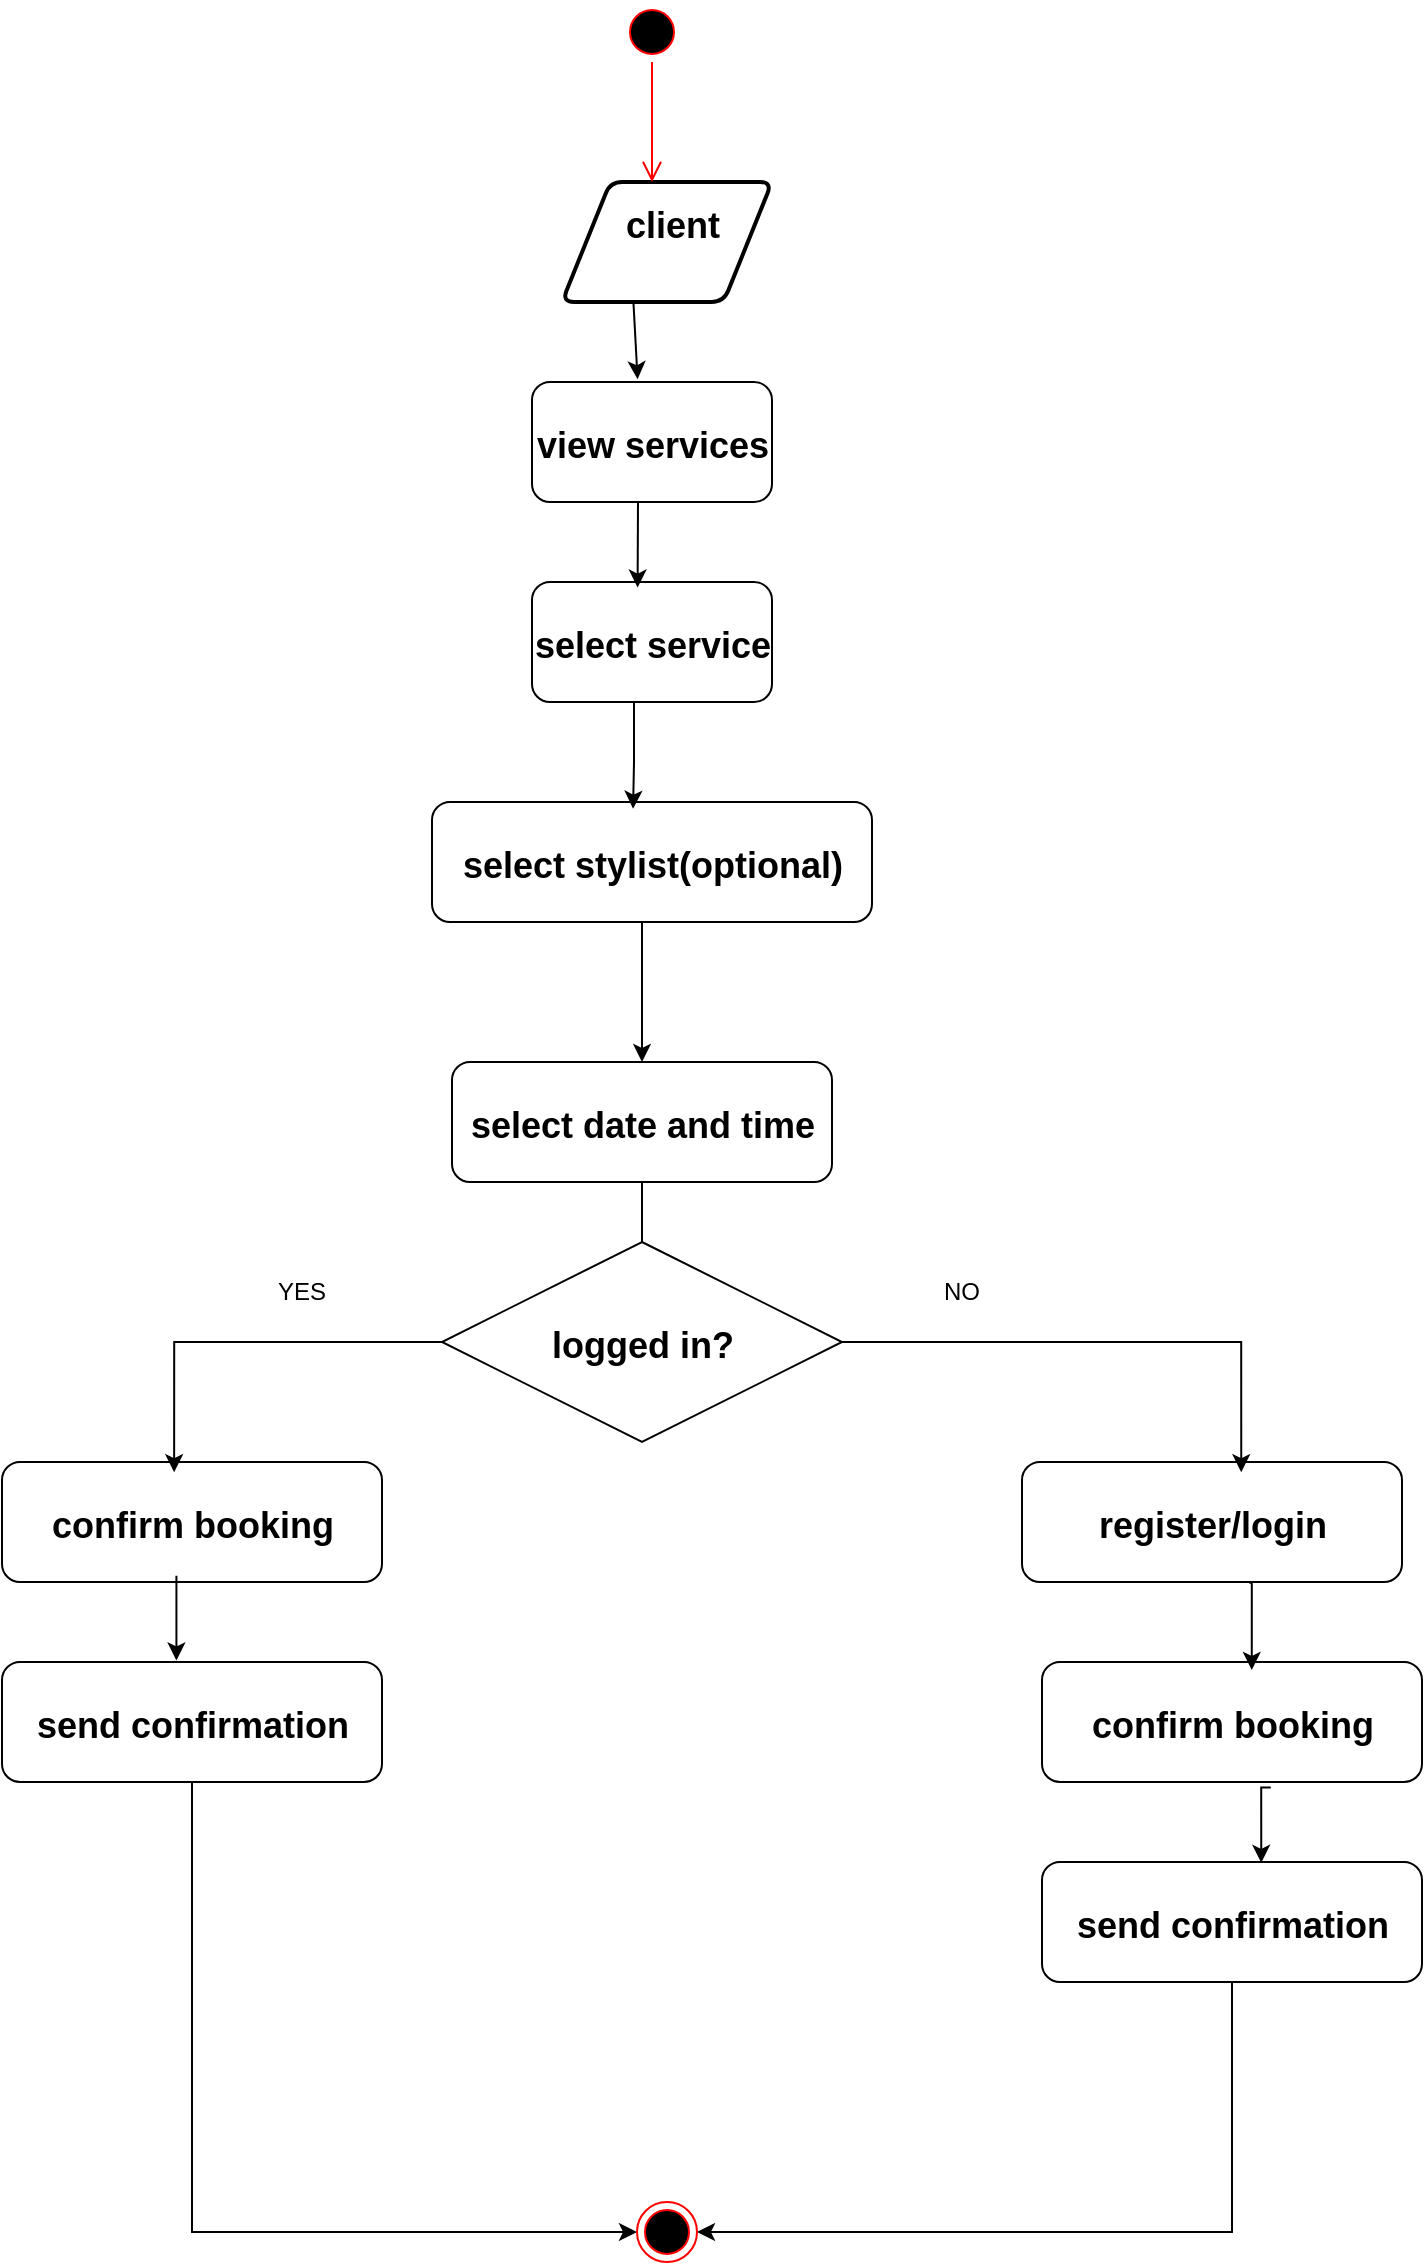<mxfile version="28.2.5">
  <diagram name="UseCase" id="Lpp4saTkHtJzFjESgAgC">
    <mxGraphModel grid="1" page="1" gridSize="10" guides="1" tooltips="1" connect="1" arrows="1" fold="1" pageScale="1" pageWidth="850" pageHeight="1100" math="0" shadow="0">
      <root>
        <mxCell id="0" />
        <mxCell id="1" parent="0" />
        <mxCell id="vLiRIz-cvGZn9MA9HLF_-4" value="" style="shape=parallelogram;html=1;strokeWidth=2;perimeter=parallelogramPerimeter;whiteSpace=wrap;rounded=1;arcSize=12;size=0.23;" vertex="1" parent="1">
          <mxGeometry x="300" width="105" height="60" as="geometry" />
        </mxCell>
        <mxCell id="vLiRIz-cvGZn9MA9HLF_-5" value="&lt;font style=&quot;font-size: 18px;&quot;&gt;client&lt;/font&gt;" style="text;strokeColor=none;fillColor=none;html=1;fontSize=24;fontStyle=1;verticalAlign=middle;align=center;" vertex="1" parent="1">
          <mxGeometry x="305" width="100" height="40" as="geometry" />
        </mxCell>
        <mxCell id="vLiRIz-cvGZn9MA9HLF_-7" value="" style="rounded=1;whiteSpace=wrap;html=1;" vertex="1" parent="1">
          <mxGeometry x="285" y="100" width="120" height="60" as="geometry" />
        </mxCell>
        <mxCell id="vLiRIz-cvGZn9MA9HLF_-8" value="&lt;font style=&quot;font-size: 18px;&quot;&gt;view services&lt;/font&gt;" style="text;strokeColor=none;fillColor=none;html=1;fontSize=24;fontStyle=1;verticalAlign=middle;align=center;" vertex="1" parent="1">
          <mxGeometry x="295" y="110" width="100" height="40" as="geometry" />
        </mxCell>
        <mxCell id="vLiRIz-cvGZn9MA9HLF_-9" value="" style="rounded=1;whiteSpace=wrap;html=1;" vertex="1" parent="1">
          <mxGeometry x="285" y="200" width="120" height="60" as="geometry" />
        </mxCell>
        <mxCell id="vLiRIz-cvGZn9MA9HLF_-10" value="&lt;font style=&quot;font-size: 18px;&quot;&gt;select service&lt;/font&gt;" style="text;strokeColor=none;fillColor=none;html=1;fontSize=24;fontStyle=1;verticalAlign=middle;align=center;" vertex="1" parent="1">
          <mxGeometry x="295" y="210" width="100" height="40" as="geometry" />
        </mxCell>
        <mxCell id="vLiRIz-cvGZn9MA9HLF_-38" style="edgeStyle=orthogonalEdgeStyle;rounded=0;orthogonalLoop=1;jettySize=auto;html=1;entryX=0.5;entryY=0;entryDx=0;entryDy=0;" edge="1" parent="1" source="vLiRIz-cvGZn9MA9HLF_-11" target="vLiRIz-cvGZn9MA9HLF_-13">
          <mxGeometry relative="1" as="geometry">
            <Array as="points">
              <mxPoint x="340" y="390" />
              <mxPoint x="340" y="390" />
            </Array>
          </mxGeometry>
        </mxCell>
        <mxCell id="vLiRIz-cvGZn9MA9HLF_-11" value="" style="rounded=1;whiteSpace=wrap;html=1;" vertex="1" parent="1">
          <mxGeometry x="235" y="310" width="220" height="60" as="geometry" />
        </mxCell>
        <mxCell id="vLiRIz-cvGZn9MA9HLF_-12" value="&lt;font style=&quot;font-size: 18px;&quot;&gt;select stylist(optional)&lt;/font&gt;" style="text;strokeColor=none;fillColor=none;html=1;fontSize=24;fontStyle=1;verticalAlign=middle;align=center;" vertex="1" parent="1">
          <mxGeometry x="295" y="325" width="100" height="30" as="geometry" />
        </mxCell>
        <mxCell id="vLiRIz-cvGZn9MA9HLF_-40" value="" style="edgeStyle=orthogonalEdgeStyle;rounded=0;orthogonalLoop=1;jettySize=auto;html=1;" edge="1" parent="1" source="vLiRIz-cvGZn9MA9HLF_-13" target="vLiRIz-cvGZn9MA9HLF_-16">
          <mxGeometry relative="1" as="geometry" />
        </mxCell>
        <mxCell id="vLiRIz-cvGZn9MA9HLF_-13" value="" style="rounded=1;whiteSpace=wrap;html=1;" vertex="1" parent="1">
          <mxGeometry x="245" y="440" width="190" height="60" as="geometry" />
        </mxCell>
        <mxCell id="vLiRIz-cvGZn9MA9HLF_-14" value="&lt;font style=&quot;font-size: 18px;&quot;&gt;select date and time&lt;/font&gt;" style="text;strokeColor=none;fillColor=none;html=1;fontSize=24;fontStyle=1;verticalAlign=middle;align=center;" vertex="1" parent="1">
          <mxGeometry x="290" y="450" width="100" height="40" as="geometry" />
        </mxCell>
        <mxCell id="vLiRIz-cvGZn9MA9HLF_-15" value="" style="rhombus;whiteSpace=wrap;html=1;" vertex="1" parent="1">
          <mxGeometry x="240" y="530" width="200" height="100" as="geometry" />
        </mxCell>
        <mxCell id="vLiRIz-cvGZn9MA9HLF_-16" value="&lt;font style=&quot;font-size: 18px;&quot;&gt;logged in?&lt;/font&gt;" style="text;strokeColor=none;fillColor=none;html=1;fontSize=24;fontStyle=1;verticalAlign=middle;align=center;" vertex="1" parent="1">
          <mxGeometry x="290" y="560" width="100" height="40" as="geometry" />
        </mxCell>
        <mxCell id="vLiRIz-cvGZn9MA9HLF_-17" value="" style="rounded=1;whiteSpace=wrap;html=1;" vertex="1" parent="1">
          <mxGeometry x="20" y="640" width="190" height="60" as="geometry" />
        </mxCell>
        <mxCell id="vLiRIz-cvGZn9MA9HLF_-18" value="&lt;font style=&quot;font-size: 18px;&quot;&gt;confirm booking&lt;/font&gt;" style="text;strokeColor=none;fillColor=none;html=1;fontSize=24;fontStyle=1;verticalAlign=middle;align=center;" vertex="1" parent="1">
          <mxGeometry x="65" y="650" width="100" height="40" as="geometry" />
        </mxCell>
        <mxCell id="vLiRIz-cvGZn9MA9HLF_-19" value="" style="rounded=1;whiteSpace=wrap;html=1;" vertex="1" parent="1">
          <mxGeometry x="540" y="740" width="190" height="60" as="geometry" />
        </mxCell>
        <mxCell id="vLiRIz-cvGZn9MA9HLF_-20" value="&lt;font style=&quot;font-size: 18px;&quot;&gt;confirm booking&lt;/font&gt;" style="text;strokeColor=none;fillColor=none;html=1;fontSize=24;fontStyle=1;verticalAlign=middle;align=center;" vertex="1" parent="1">
          <mxGeometry x="585" y="750" width="100" height="40" as="geometry" />
        </mxCell>
        <mxCell id="vLiRIz-cvGZn9MA9HLF_-61" style="edgeStyle=orthogonalEdgeStyle;rounded=0;orthogonalLoop=1;jettySize=auto;html=1;entryX=0;entryY=0.5;entryDx=0;entryDy=0;" edge="1" parent="1" source="vLiRIz-cvGZn9MA9HLF_-21" target="vLiRIz-cvGZn9MA9HLF_-27">
          <mxGeometry relative="1" as="geometry">
            <mxPoint x="100" y="940" as="targetPoint" />
            <Array as="points">
              <mxPoint x="115" y="1025" />
            </Array>
          </mxGeometry>
        </mxCell>
        <mxCell id="vLiRIz-cvGZn9MA9HLF_-21" value="" style="rounded=1;whiteSpace=wrap;html=1;" vertex="1" parent="1">
          <mxGeometry x="20" y="740" width="190" height="60" as="geometry" />
        </mxCell>
        <mxCell id="vLiRIz-cvGZn9MA9HLF_-22" value="&lt;font style=&quot;font-size: 18px;&quot;&gt;send confirmation&lt;/font&gt;" style="text;strokeColor=none;fillColor=none;html=1;fontSize=24;fontStyle=1;verticalAlign=middle;align=center;" vertex="1" parent="1">
          <mxGeometry x="65" y="750" width="100" height="40" as="geometry" />
        </mxCell>
        <mxCell id="vLiRIz-cvGZn9MA9HLF_-23" value="" style="rounded=1;whiteSpace=wrap;html=1;" vertex="1" parent="1">
          <mxGeometry x="530" y="640" width="190" height="60" as="geometry" />
        </mxCell>
        <mxCell id="vLiRIz-cvGZn9MA9HLF_-24" value="&lt;font style=&quot;font-size: 18px;&quot;&gt;register/login&lt;/font&gt;" style="text;strokeColor=none;fillColor=none;html=1;fontSize=24;fontStyle=1;verticalAlign=middle;align=center;" vertex="1" parent="1">
          <mxGeometry x="575" y="650" width="100" height="40" as="geometry" />
        </mxCell>
        <mxCell id="vLiRIz-cvGZn9MA9HLF_-62" style="edgeStyle=orthogonalEdgeStyle;rounded=0;orthogonalLoop=1;jettySize=auto;html=1;entryX=1;entryY=0.5;entryDx=0;entryDy=0;" edge="1" parent="1" source="vLiRIz-cvGZn9MA9HLF_-25" target="vLiRIz-cvGZn9MA9HLF_-27">
          <mxGeometry relative="1" as="geometry">
            <Array as="points">
              <mxPoint x="635" y="1025" />
            </Array>
          </mxGeometry>
        </mxCell>
        <mxCell id="vLiRIz-cvGZn9MA9HLF_-25" value="" style="rounded=1;whiteSpace=wrap;html=1;" vertex="1" parent="1">
          <mxGeometry x="540" y="840" width="190" height="60" as="geometry" />
        </mxCell>
        <mxCell id="vLiRIz-cvGZn9MA9HLF_-26" value="&lt;font style=&quot;font-size: 18px;&quot;&gt;send confirmation&lt;/font&gt;" style="text;strokeColor=none;fillColor=none;html=1;fontSize=24;fontStyle=1;verticalAlign=middle;align=center;" vertex="1" parent="1">
          <mxGeometry x="585" y="850" width="100" height="40" as="geometry" />
        </mxCell>
        <mxCell id="vLiRIz-cvGZn9MA9HLF_-27" value="" style="ellipse;html=1;shape=endState;fillColor=#000000;strokeColor=#ff0000;" vertex="1" parent="1">
          <mxGeometry x="337.5" y="1010" width="30" height="30" as="geometry" />
        </mxCell>
        <mxCell id="vLiRIz-cvGZn9MA9HLF_-35" value="" style="endArrow=classic;html=1;rounded=0;entryX=0.44;entryY=0.046;entryDx=0;entryDy=0;entryPerimeter=0;" edge="1" parent="1" target="vLiRIz-cvGZn9MA9HLF_-9">
          <mxGeometry width="50" height="50" relative="1" as="geometry">
            <mxPoint x="338" y="160" as="sourcePoint" />
            <mxPoint x="570" y="98.08" as="targetPoint" />
          </mxGeometry>
        </mxCell>
        <mxCell id="vLiRIz-cvGZn9MA9HLF_-32" value="" style="endArrow=classic;html=1;rounded=0;exitX=0.34;exitY=0.997;exitDx=0;exitDy=0;exitPerimeter=0;entryX=0.44;entryY=-0.023;entryDx=0;entryDy=0;entryPerimeter=0;" edge="1" parent="1" source="vLiRIz-cvGZn9MA9HLF_-4" target="vLiRIz-cvGZn9MA9HLF_-7">
          <mxGeometry width="50" height="50" relative="1" as="geometry">
            <mxPoint x="570" y="110" as="sourcePoint" />
            <mxPoint x="570" y="150" as="targetPoint" />
            <Array as="points" />
          </mxGeometry>
        </mxCell>
        <mxCell id="vLiRIz-cvGZn9MA9HLF_-36" value="" style="endArrow=classic;html=1;rounded=0;entryX=0.457;entryY=0.056;entryDx=0;entryDy=0;entryPerimeter=0;" edge="1" parent="1" target="vLiRIz-cvGZn9MA9HLF_-11">
          <mxGeometry width="50" height="50" relative="1" as="geometry">
            <mxPoint x="336" y="260" as="sourcePoint" />
            <mxPoint x="570" y="260" as="targetPoint" />
            <Array as="points">
              <mxPoint x="336" y="290" />
            </Array>
          </mxGeometry>
        </mxCell>
        <mxCell id="vLiRIz-cvGZn9MA9HLF_-41" style="edgeStyle=orthogonalEdgeStyle;rounded=0;orthogonalLoop=1;jettySize=auto;html=1;entryX=0.577;entryY=0.085;entryDx=0;entryDy=0;entryPerimeter=0;" edge="1" parent="1" source="vLiRIz-cvGZn9MA9HLF_-15" target="vLiRIz-cvGZn9MA9HLF_-23">
          <mxGeometry relative="1" as="geometry" />
        </mxCell>
        <mxCell id="vLiRIz-cvGZn9MA9HLF_-49" style="edgeStyle=orthogonalEdgeStyle;rounded=0;orthogonalLoop=1;jettySize=auto;html=1;entryX=0.459;entryY=-0.013;entryDx=0;entryDy=0;entryPerimeter=0;exitX=0.459;exitY=0.948;exitDx=0;exitDy=0;exitPerimeter=0;" edge="1" parent="1" source="vLiRIz-cvGZn9MA9HLF_-17" target="vLiRIz-cvGZn9MA9HLF_-21">
          <mxGeometry relative="1" as="geometry" />
        </mxCell>
        <mxCell id="vLiRIz-cvGZn9MA9HLF_-50" style="edgeStyle=orthogonalEdgeStyle;rounded=0;orthogonalLoop=1;jettySize=auto;html=1;entryX=0.453;entryY=0.085;entryDx=0;entryDy=0;entryPerimeter=0;" edge="1" parent="1" source="vLiRIz-cvGZn9MA9HLF_-15" target="vLiRIz-cvGZn9MA9HLF_-17">
          <mxGeometry relative="1" as="geometry" />
        </mxCell>
        <mxCell id="vLiRIz-cvGZn9MA9HLF_-51" style="edgeStyle=orthogonalEdgeStyle;rounded=0;orthogonalLoop=1;jettySize=auto;html=1;entryX=0.552;entryY=0.066;entryDx=0;entryDy=0;entryPerimeter=0;exitX=0.598;exitY=1.007;exitDx=0;exitDy=0;exitPerimeter=0;" edge="1" parent="1" source="vLiRIz-cvGZn9MA9HLF_-23" target="vLiRIz-cvGZn9MA9HLF_-19">
          <mxGeometry relative="1" as="geometry">
            <mxPoint x="625" y="700" as="sourcePoint" />
            <Array as="points">
              <mxPoint x="645" y="700" />
            </Array>
          </mxGeometry>
        </mxCell>
        <mxCell id="vLiRIz-cvGZn9MA9HLF_-55" style="edgeStyle=orthogonalEdgeStyle;rounded=0;orthogonalLoop=1;jettySize=auto;html=1;entryX=0.577;entryY=0.007;entryDx=0;entryDy=0;entryPerimeter=0;exitX=0.602;exitY=1.046;exitDx=0;exitDy=0;exitPerimeter=0;" edge="1" parent="1" source="vLiRIz-cvGZn9MA9HLF_-19" target="vLiRIz-cvGZn9MA9HLF_-25">
          <mxGeometry relative="1" as="geometry" />
        </mxCell>
        <mxCell id="vLiRIz-cvGZn9MA9HLF_-56" value="" style="ellipse;html=1;shape=startState;fillColor=#000000;strokeColor=#ff0000;" vertex="1" parent="1">
          <mxGeometry x="330" y="-90" width="30" height="30" as="geometry" />
        </mxCell>
        <mxCell id="vLiRIz-cvGZn9MA9HLF_-57" value="" style="edgeStyle=orthogonalEdgeStyle;html=1;verticalAlign=bottom;endArrow=open;endSize=8;strokeColor=#ff0000;rounded=0;" edge="1" parent="1" source="vLiRIz-cvGZn9MA9HLF_-56">
          <mxGeometry relative="1" as="geometry">
            <mxPoint x="345" as="targetPoint" />
          </mxGeometry>
        </mxCell>
        <mxCell id="vLiRIz-cvGZn9MA9HLF_-63" value="YES" style="text;html=1;align=center;verticalAlign=middle;whiteSpace=wrap;rounded=0;" vertex="1" parent="1">
          <mxGeometry x="140" y="540" width="60" height="30" as="geometry" />
        </mxCell>
        <mxCell id="vLiRIz-cvGZn9MA9HLF_-64" value="NO" style="text;html=1;align=center;verticalAlign=middle;whiteSpace=wrap;rounded=0;" vertex="1" parent="1">
          <mxGeometry x="470" y="540" width="60" height="30" as="geometry" />
        </mxCell>
      </root>
    </mxGraphModel>
  </diagram>
</mxfile>
